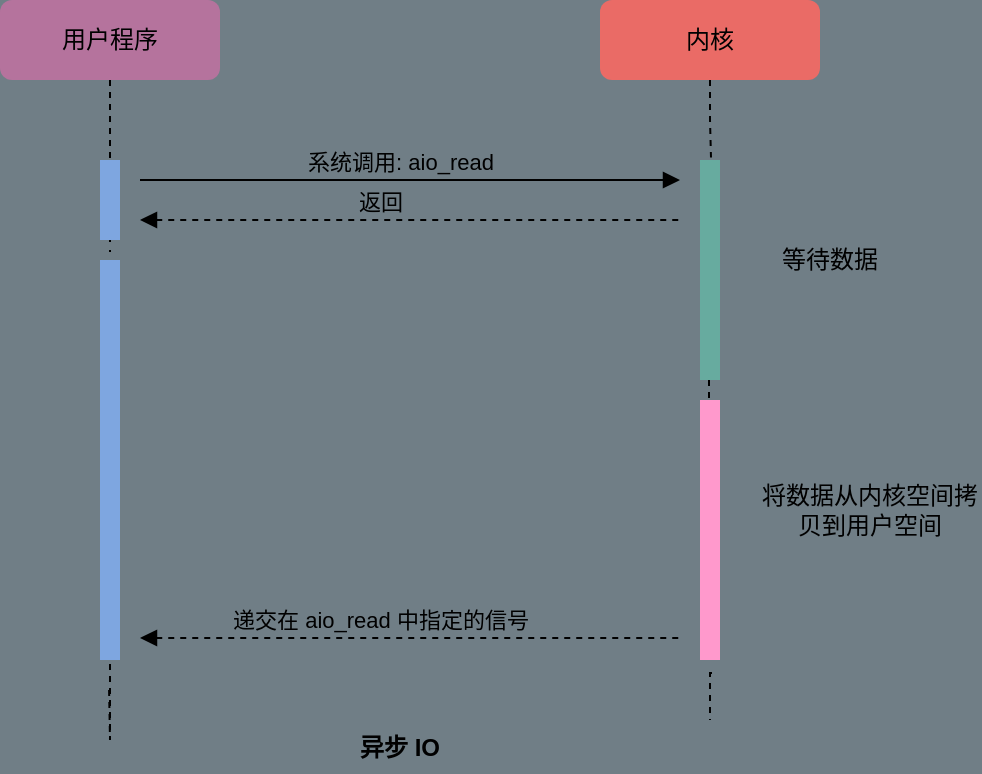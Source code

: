 <mxfile version="14.1.8" type="device"><diagram id="VSArOQDPkqbNzoKQu4Cz" name="第 1 页"><mxGraphModel dx="782" dy="538" grid="1" gridSize="10" guides="1" tooltips="1" connect="1" arrows="1" fold="1" page="1" pageScale="1" pageWidth="1169" pageHeight="827" background="#707E86" math="1" shadow="0"><root><mxCell id="0"/><mxCell id="1" parent="0"/><mxCell id="r7I96ZXln5qI4LiKnRVi-30" style="edgeStyle=orthogonalEdgeStyle;rounded=0;orthogonalLoop=1;jettySize=auto;html=1;labelBackgroundColor=none;startArrow=none;startFill=0;endArrow=none;endFill=0;dashed=1;" parent="1" source="r7I96ZXln5qI4LiKnRVi-13" edge="1"><mxGeometry relative="1" as="geometry"><mxPoint x="355" y="440" as="targetPoint"/></mxGeometry></mxCell><mxCell id="r7I96ZXln5qI4LiKnRVi-13" value="用户程序" style="rounded=1;whiteSpace=wrap;html=1;strokeColor=none;fillColor=#B5739D;" parent="1" vertex="1"><mxGeometry x="300" y="360" width="110" height="40" as="geometry"/></mxCell><mxCell id="r7I96ZXln5qI4LiKnRVi-31" style="edgeStyle=orthogonalEdgeStyle;rounded=0;orthogonalLoop=1;jettySize=auto;html=1;entryX=0.55;entryY=-0.011;entryDx=0;entryDy=0;entryPerimeter=0;dashed=1;labelBackgroundColor=none;startArrow=none;startFill=0;endArrow=none;endFill=0;" parent="1" source="r7I96ZXln5qI4LiKnRVi-14" target="r7I96ZXln5qI4LiKnRVi-19" edge="1"><mxGeometry relative="1" as="geometry"/></mxCell><mxCell id="r7I96ZXln5qI4LiKnRVi-14" value="内核" style="rounded=1;whiteSpace=wrap;html=1;fillColor=#EA6B66;strokeColor=none;" parent="1" vertex="1"><mxGeometry x="600" y="360" width="110" height="40" as="geometry"/></mxCell><mxCell id="r7I96ZXln5qI4LiKnRVi-17" value="系统调用: aio_read" style="verticalAlign=bottom;endArrow=none;startArrow=block;startFill=1;endFill=0;labelBackgroundColor=none;html=1;" parent="1" edge="1"><mxGeometry x="0.037" relative="1" as="geometry"><mxPoint x="640" y="450" as="sourcePoint"/><mxPoint x="370" y="450" as="targetPoint"/><mxPoint as="offset"/></mxGeometry></mxCell><mxCell id="r7I96ZXln5qI4LiKnRVi-19" value="" style="html=1;points=[];perimeter=orthogonalPerimeter;fillColor=#67AB9F;strokeColor=none;" parent="1" vertex="1"><mxGeometry x="650" y="440" width="10" height="110" as="geometry"/></mxCell><mxCell id="r7I96ZXln5qI4LiKnRVi-35" style="edgeStyle=orthogonalEdgeStyle;rounded=0;orthogonalLoop=1;jettySize=auto;html=1;labelBackgroundColor=none;startArrow=none;startFill=0;endArrow=none;endFill=0;dashed=1;" parent="1" edge="1"><mxGeometry relative="1" as="geometry"><mxPoint x="355" y="680" as="sourcePoint"/><mxPoint x="354.5" y="703" as="targetPoint"/><Array as="points"><mxPoint x="355" y="730"/><mxPoint x="355" y="730"/></Array></mxGeometry></mxCell><mxCell id="r7I96ZXln5qI4LiKnRVi-36" style="edgeStyle=orthogonalEdgeStyle;rounded=0;orthogonalLoop=1;jettySize=auto;html=1;labelBackgroundColor=none;startArrow=none;startFill=0;endArrow=none;endFill=0;dashed=1;exitX=0.6;exitY=1.05;exitDx=0;exitDy=0;exitPerimeter=0;" parent="1" edge="1" source="r7I96ZXln5qI4LiKnRVi-37"><mxGeometry relative="1" as="geometry"><mxPoint x="654.5" y="660" as="sourcePoint"/><mxPoint x="655" y="720" as="targetPoint"/></mxGeometry></mxCell><mxCell id="r7I96ZXln5qI4LiKnRVi-38" style="edgeStyle=orthogonalEdgeStyle;rounded=0;orthogonalLoop=1;jettySize=auto;html=1;labelBackgroundColor=none;startArrow=none;startFill=0;endArrow=none;endFill=0;dashed=1;" parent="1" source="r7I96ZXln5qI4LiKnRVi-19" edge="1"><mxGeometry relative="1" as="geometry"><mxPoint x="654.5" y="550" as="sourcePoint"/><mxPoint x="654.5" y="590" as="targetPoint"/></mxGeometry></mxCell><mxCell id="r7I96ZXln5qI4LiKnRVi-37" value="" style="html=1;points=[];perimeter=orthogonalPerimeter;strokeColor=none;fillColor=#FF99CC;" parent="1" vertex="1"><mxGeometry x="650" y="560" width="10" height="130" as="geometry"/></mxCell><mxCell id="r7I96ZXln5qI4LiKnRVi-41" value="等待数据" style="text;html=1;strokeColor=none;fillColor=none;align=center;verticalAlign=middle;whiteSpace=wrap;rounded=0;" parent="1" vertex="1"><mxGeometry x="670" y="480" width="90" height="20" as="geometry"/></mxCell><mxCell id="r7I96ZXln5qI4LiKnRVi-42" value="将数据从内核空间拷贝到用户空间" style="text;html=1;strokeColor=none;fillColor=none;align=center;verticalAlign=middle;whiteSpace=wrap;rounded=0;" parent="1" vertex="1"><mxGeometry x="680" y="605" width="110" height="20" as="geometry"/></mxCell><mxCell id="kTVcyxdpYrD0u_-0jtVa-20" style="edgeStyle=orthogonalEdgeStyle;rounded=0;orthogonalLoop=1;jettySize=auto;html=1;dashed=1;dashPattern=1 4;endArrow=none;endFill=0;" edge="1" parent="1" source="kTVcyxdpYrD0u_-0jtVa-1"><mxGeometry relative="1" as="geometry"><mxPoint x="355" y="570" as="targetPoint"/></mxGeometry></mxCell><mxCell id="kTVcyxdpYrD0u_-0jtVa-1" value="" style="html=1;points=[];perimeter=orthogonalPerimeter;fillColor=#7EA6E0;strokeColor=none;" vertex="1" parent="1"><mxGeometry x="350" y="440" width="10" height="40" as="geometry"/></mxCell><mxCell id="kTVcyxdpYrD0u_-0jtVa-3" value="" style="html=1;points=[];perimeter=orthogonalPerimeter;fillColor=#7EA6E0;strokeColor=none;" vertex="1" parent="1"><mxGeometry x="350" y="490" width="10" height="200" as="geometry"/></mxCell><mxCell id="kTVcyxdpYrD0u_-0jtVa-7" value="返回" style="html=1;verticalAlign=bottom;endArrow=none;dashed=1;endSize=8;startArrow=block;startFill=1;endFill=0;labelBackgroundColor=none;" edge="1" parent="1"><mxGeometry x="-0.111" relative="1" as="geometry"><mxPoint x="640" y="470" as="targetPoint"/><mxPoint x="370" y="470" as="sourcePoint"/><mxPoint as="offset"/></mxGeometry></mxCell><mxCell id="kTVcyxdpYrD0u_-0jtVa-17" value="递交在 aio_read 中指定的信号" style="html=1;verticalAlign=bottom;endArrow=none;dashed=1;endSize=8;startArrow=block;startFill=1;endFill=0;labelBackgroundColor=none;" edge="1" parent="1"><mxGeometry x="-0.111" relative="1" as="geometry"><mxPoint x="640" y="679" as="targetPoint"/><mxPoint x="370" y="679" as="sourcePoint"/><mxPoint as="offset"/></mxGeometry></mxCell><mxCell id="kTVcyxdpYrD0u_-0jtVa-24" value="异步 IO" style="text;align=center;fontStyle=1;verticalAlign=middle;spacingLeft=3;spacingRight=3;strokeColor=none;rotatable=0;points=[[0,0.5],[1,0.5]];portConstraint=eastwest;" vertex="1" parent="1"><mxGeometry x="460" y="720" width="80" height="26" as="geometry"/></mxCell></root></mxGraphModel></diagram></mxfile>
